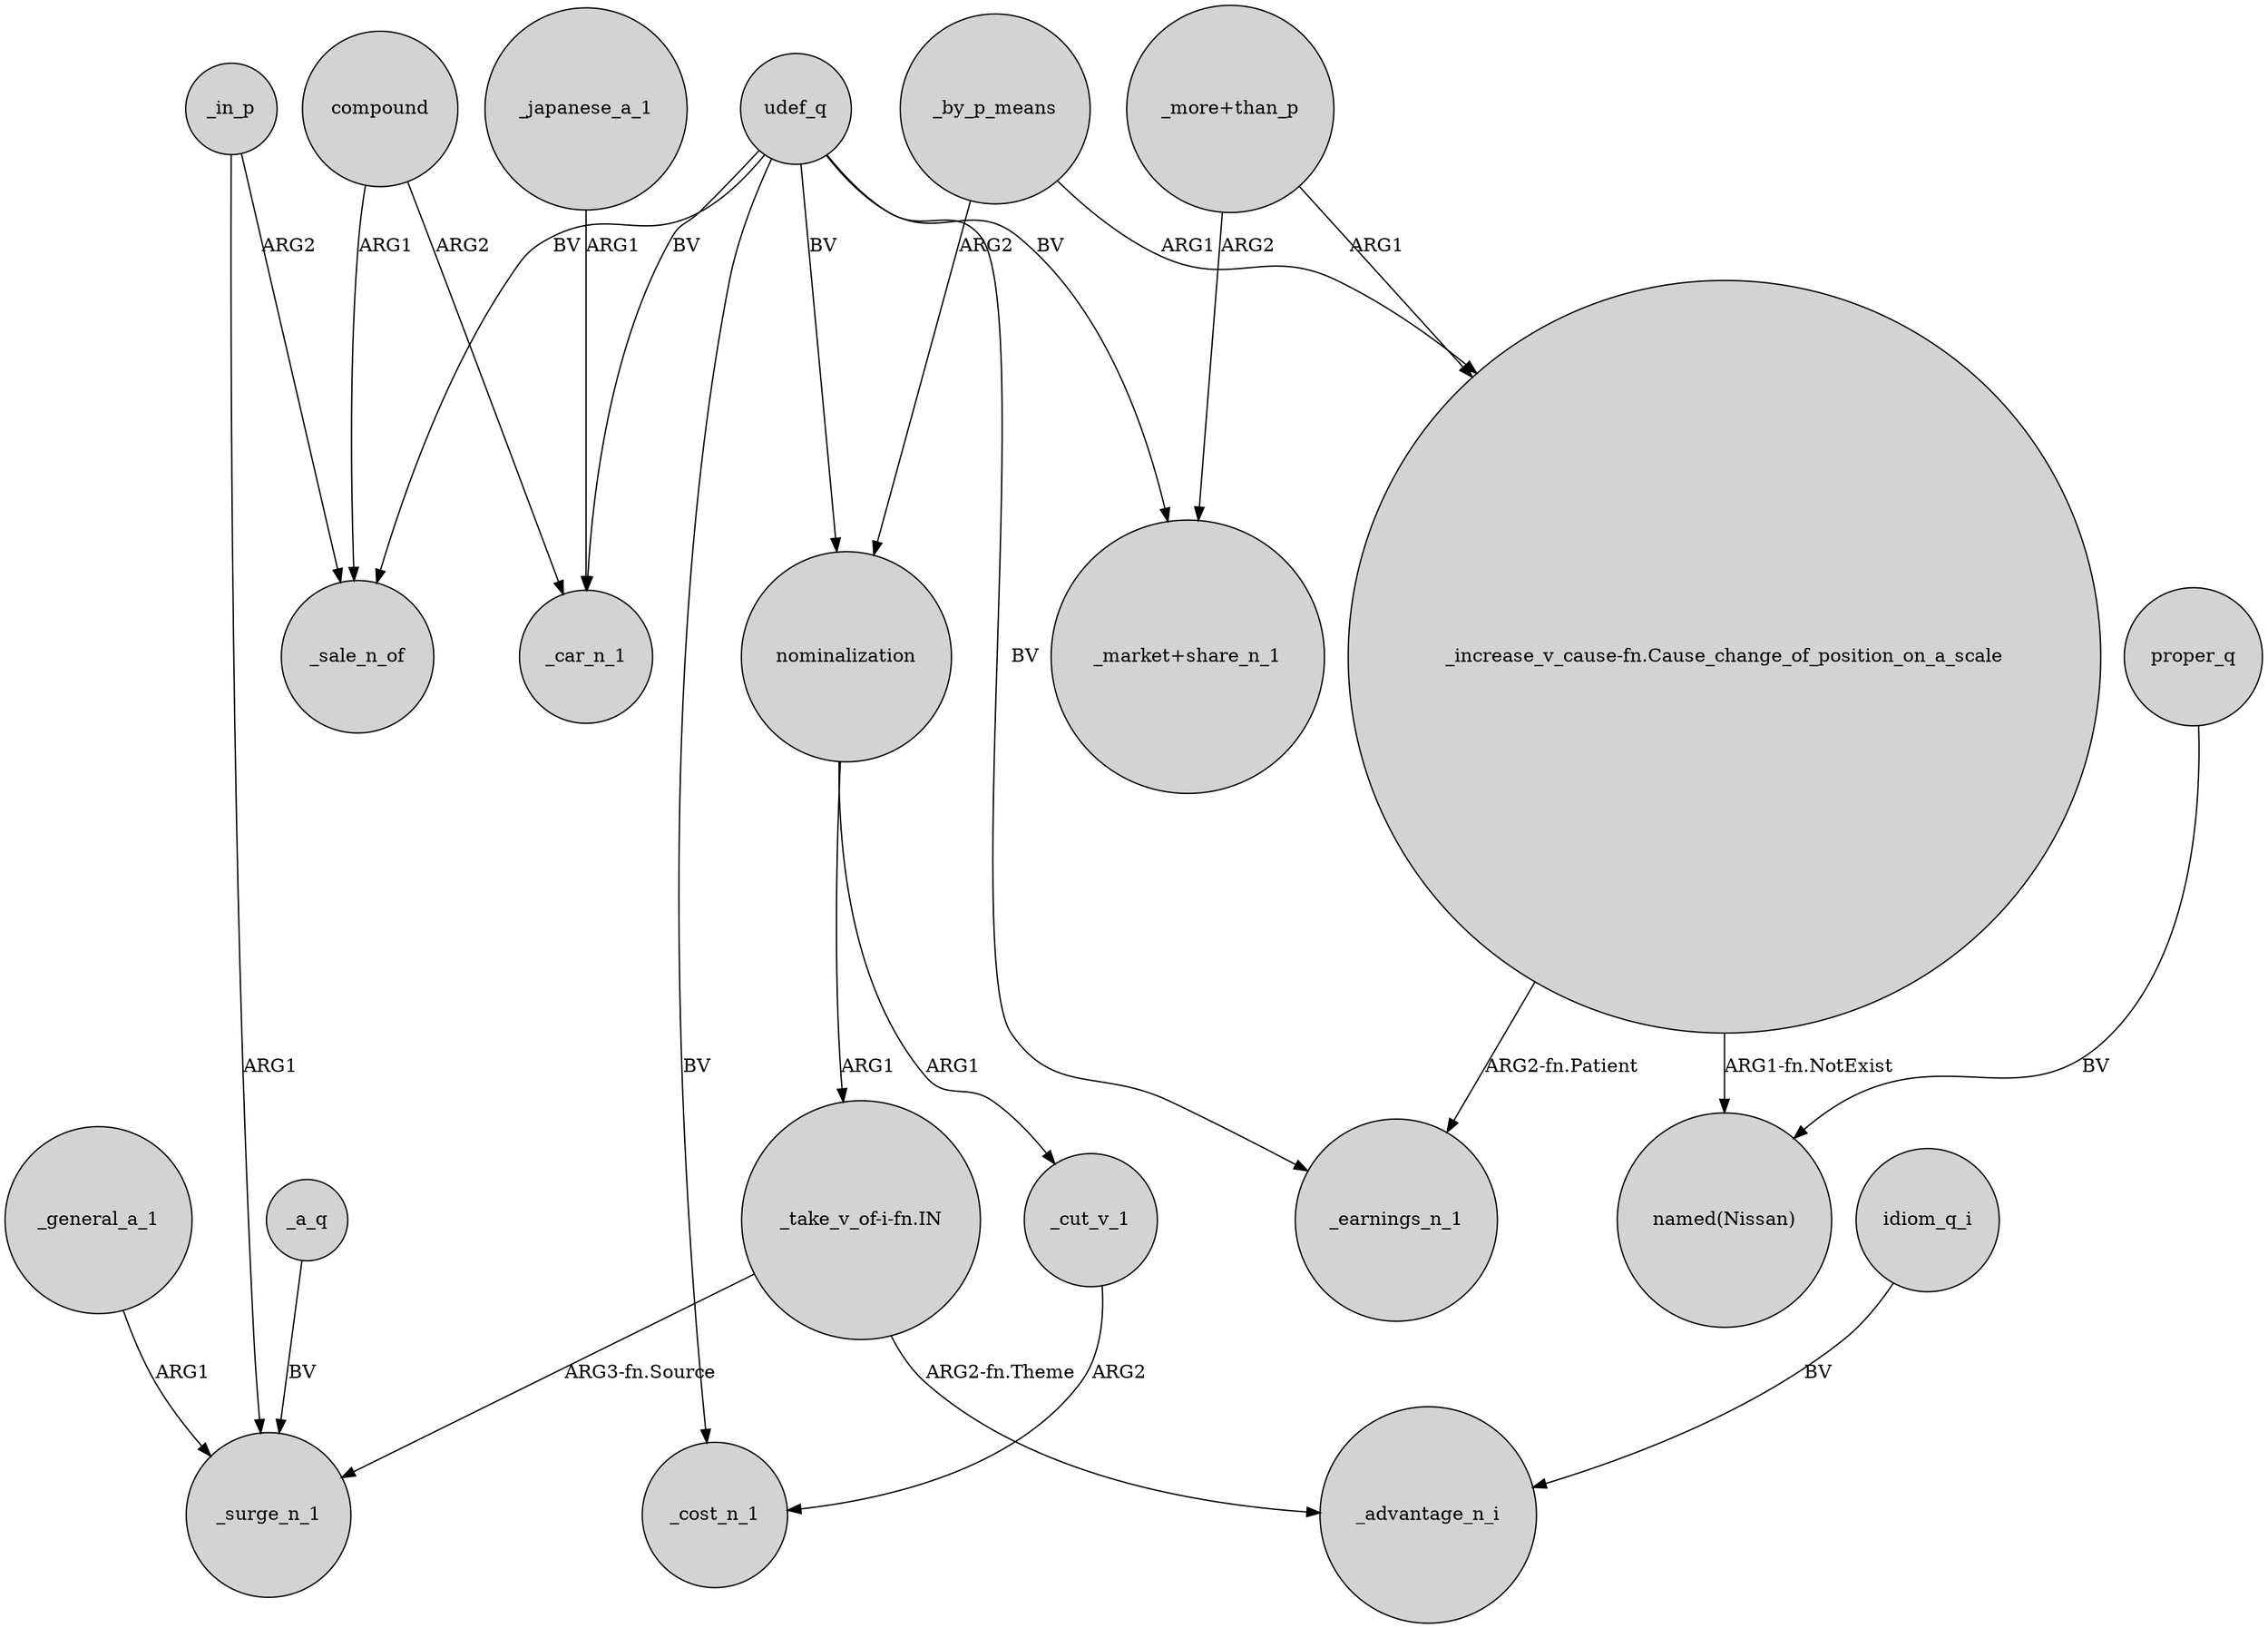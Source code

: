 digraph {
	node [shape=circle style=filled]
	_by_p_means -> nominalization [label=ARG2]
	udef_q -> "_market+share_n_1" [label=BV]
	"_take_v_of-i-fn.IN" -> _surge_n_1 [label="ARG3-fn.Source"]
	"_increase_v_cause-fn.Cause_change_of_position_on_a_scale" -> "named(Nissan)" [label="ARG1-fn.NotExist"]
	"_more+than_p" -> "_increase_v_cause-fn.Cause_change_of_position_on_a_scale" [label=ARG1]
	udef_q -> _earnings_n_1 [label=BV]
	_japanese_a_1 -> _car_n_1 [label=ARG1]
	nominalization -> "_take_v_of-i-fn.IN" [label=ARG1]
	nominalization -> _cut_v_1 [label=ARG1]
	_a_q -> _surge_n_1 [label=BV]
	_in_p -> _surge_n_1 [label=ARG1]
	udef_q -> _cost_n_1 [label=BV]
	_in_p -> _sale_n_of [label=ARG2]
	proper_q -> "named(Nissan)" [label=BV]
	"_take_v_of-i-fn.IN" -> _advantage_n_i [label="ARG2-fn.Theme"]
	_general_a_1 -> _surge_n_1 [label=ARG1]
	udef_q -> nominalization [label=BV]
	udef_q -> _sale_n_of [label=BV]
	idiom_q_i -> _advantage_n_i [label=BV]
	_cut_v_1 -> _cost_n_1 [label=ARG2]
	_by_p_means -> "_increase_v_cause-fn.Cause_change_of_position_on_a_scale" [label=ARG1]
	udef_q -> _car_n_1 [label=BV]
	"_increase_v_cause-fn.Cause_change_of_position_on_a_scale" -> _earnings_n_1 [label="ARG2-fn.Patient"]
	"_more+than_p" -> "_market+share_n_1" [label=ARG2]
	compound -> _car_n_1 [label=ARG2]
	compound -> _sale_n_of [label=ARG1]
}
